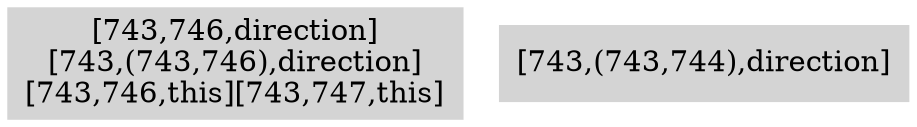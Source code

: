 digraph { 
3819 [shape=box,style=filled,color=".0 .0 .83",label="[743,746,direction]\n[743,(743,746),direction]\n[743,746,this][743,747,this]"];
3820 [shape=box,style=filled,color=".0 .0 .83",label="[743,(743,744),direction]"];
}